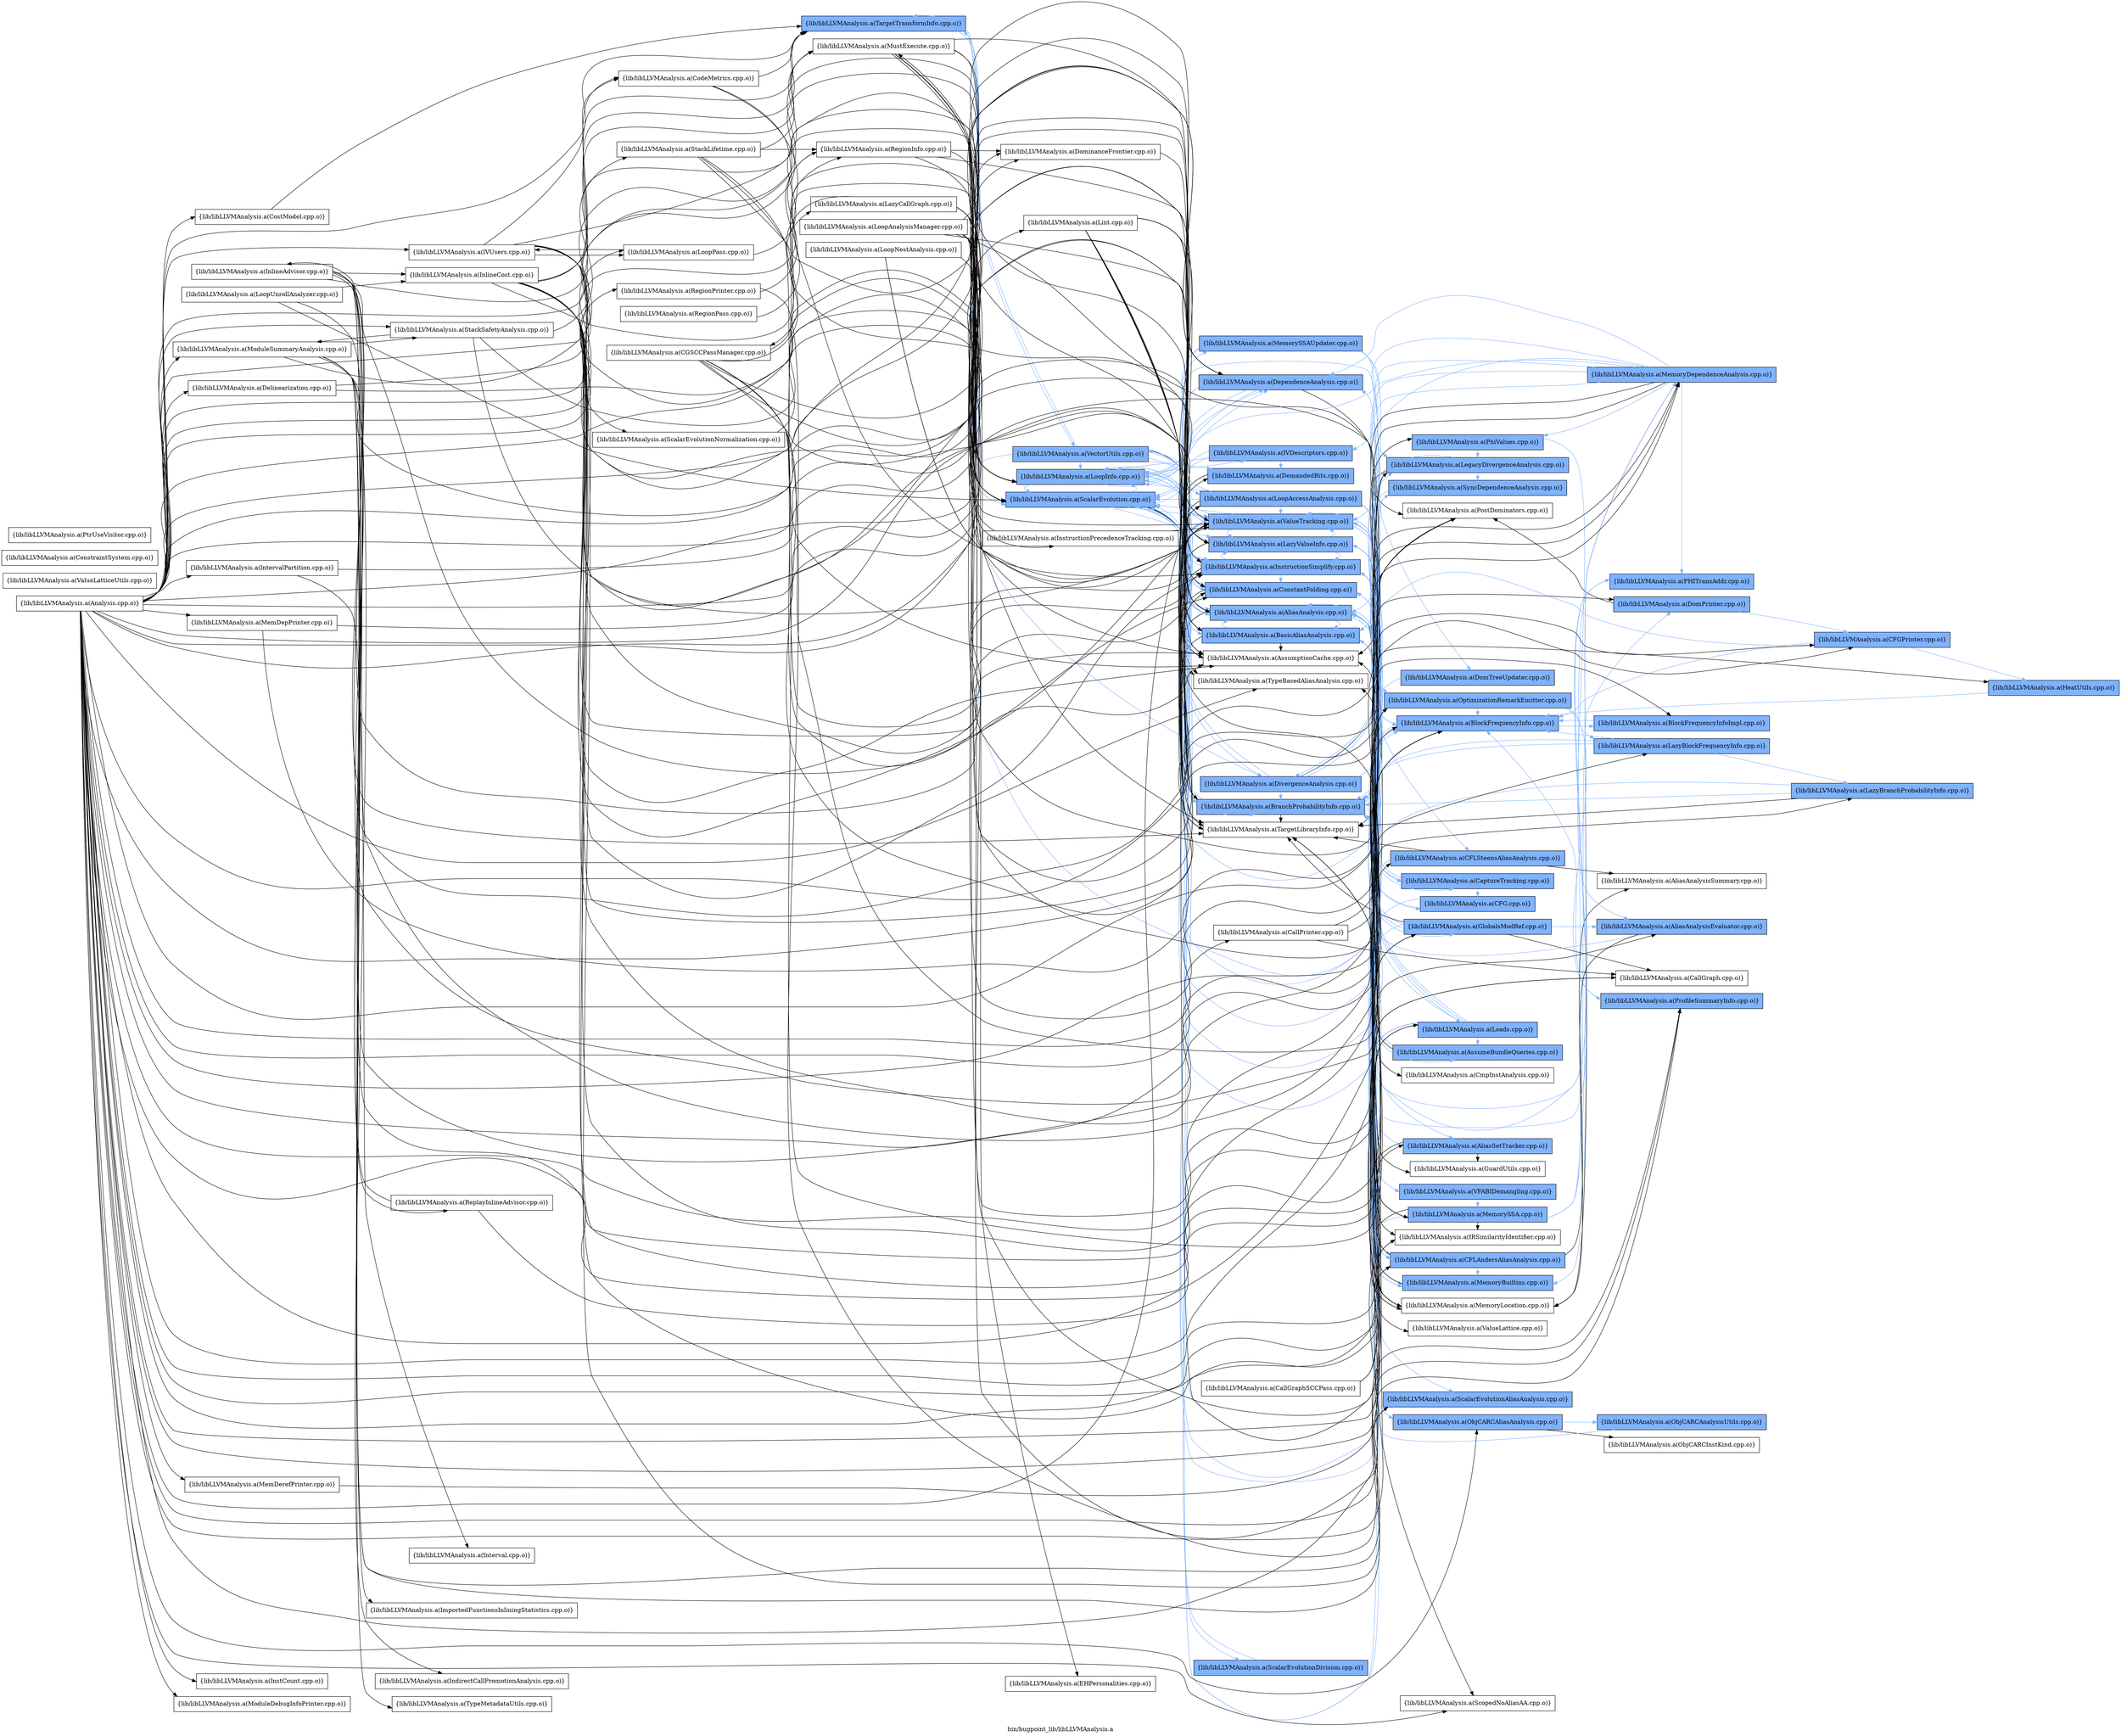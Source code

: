 digraph "bin/bugpoint_lib/libLLVMAnalysis.a" {
	label="bin/bugpoint_lib/libLLVMAnalysis.a";
	rankdir="LR"
	{ rank=same; Node0x564da8ba4a08;  }
	{ rank=same; Node0x564da8bb1258; Node0x564da8b9e1a8; Node0x564da8ba6da8;  }
	{ rank=same; Node0x564da8bb9f48; Node0x564da8ba7de8; Node0x564da8bab0d8; Node0x564da8bb0b28; Node0x564da8bafb88; Node0x564da8ba7528; Node0x564da8bad068; Node0x564da8ba89c8; Node0x564da8ba90f8; Node0x564da8ba9fa8; Node0x564da8ba9328; Node0x564da8ba9a08; Node0x564da8b9f238; Node0x564da8ba5188; Node0x564da8bba1c8; Node0x564da8ba9288; Node0x564da8babee8;  }
	{ rank=same; Node0x564da8bb0998; Node0x564da8b9d208; Node0x564da8ba83d8; Node0x564da8baa8b8; Node0x564da8ba10d8; Node0x564da8bb6578; Node0x564da8bb0358; Node0x564da8b9e838; Node0x564da8bb2068; Node0x564da8babf88; Node0x564da8badb08; Node0x564da8bbd0a8; Node0x564da8bb8e18; Node0x564da8b9ae18; Node0x564da8ba5728; Node0x564da8bb2478; Node0x564da8b9e3d8; Node0x564da8ba8298; Node0x564da8b9d988; Node0x564da8ba7168; Node0x564da8baef58; Node0x564da8ba7bb8; Node0x564da8bab498; Node0x564da8ba9648; Node0x564da8bae828; Node0x564da8bac668;  }
	{ rank=same; Node0x564da8ba77f8; Node0x564da8bb6d98; Node0x564da8b9e108; Node0x564da8bae9b8; Node0x564da8ba8d38; Node0x564da8b9c128; Node0x564da8bbac68; Node0x564da8b9a828; Node0x564da8b9edd8; Node0x564da8bbc428; Node0x564da8bab1c8;  }
	{ rank=same; Node0x564da8ba63a8; Node0x564da8ba80b8;  }
	{ rank=same; Node0x564da8ba4a08;  }
	{ rank=same; Node0x564da8bb1258; Node0x564da8b9e1a8; Node0x564da8ba6da8;  }
	{ rank=same; Node0x564da8bb9f48; Node0x564da8ba7de8; Node0x564da8bab0d8; Node0x564da8bb0b28; Node0x564da8bafb88; Node0x564da8ba7528; Node0x564da8bad068; Node0x564da8ba89c8; Node0x564da8ba90f8; Node0x564da8ba9fa8; Node0x564da8ba9328; Node0x564da8ba9a08; Node0x564da8b9f238; Node0x564da8ba5188; Node0x564da8bba1c8; Node0x564da8ba9288; Node0x564da8babee8;  }
	{ rank=same; Node0x564da8bb0998; Node0x564da8b9d208; Node0x564da8ba83d8; Node0x564da8baa8b8; Node0x564da8ba10d8; Node0x564da8bb6578; Node0x564da8bb0358; Node0x564da8b9e838; Node0x564da8bb2068; Node0x564da8babf88; Node0x564da8badb08; Node0x564da8bbd0a8; Node0x564da8bb8e18; Node0x564da8b9ae18; Node0x564da8ba5728; Node0x564da8bb2478; Node0x564da8b9e3d8; Node0x564da8ba8298; Node0x564da8b9d988; Node0x564da8ba7168; Node0x564da8baef58; Node0x564da8ba7bb8; Node0x564da8bab498; Node0x564da8ba9648; Node0x564da8bae828; Node0x564da8bac668;  }
	{ rank=same; Node0x564da8ba77f8; Node0x564da8bb6d98; Node0x564da8b9e108; Node0x564da8bae9b8; Node0x564da8ba8d38; Node0x564da8b9c128; Node0x564da8bbac68; Node0x564da8b9a828; Node0x564da8b9edd8; Node0x564da8bbc428; Node0x564da8bab1c8;  }
	{ rank=same; Node0x564da8ba63a8; Node0x564da8ba80b8;  }

	Node0x564da8ba4a08 [shape=record,shape=box,style=filled,fillcolor="0.600000,0.5,1",group=1,label="{lib/libLLVMAnalysis.a(TargetTransformInfo.cpp.o)}"];
	Node0x564da8ba4a08 -> Node0x564da8bb1258[color="0.600000 0.5 1"];
	Node0x564da8ba4a08 -> Node0x564da8b9e1a8[color="0.600000 0.5 1"];
	Node0x564da8ba4a08 -> Node0x564da8ba6da8[color="0.600000 0.5 1"];
	Node0x564da8bbd0a8 [shape=record,shape=box,style=filled,fillcolor="0.600000,0.5,1",group=1,label="{lib/libLLVMAnalysis.a(CFLSteensAliasAnalysis.cpp.o)}"];
	Node0x564da8bbd0a8 -> Node0x564da8bbac68;
	Node0x564da8bbd0a8 -> Node0x564da8ba5728[color="0.600000 0.5 1"];
	Node0x564da8bbd0a8 -> Node0x564da8baef58[color="0.600000 0.5 1"];
	Node0x564da8bbd0a8 -> Node0x564da8ba5188;
	Node0x564da8bbc1f8 [shape=record,shape=box,group=0,label="{lib/libLLVMAnalysis.a(CallPrinter.cpp.o)}"];
	Node0x564da8bbc1f8 -> Node0x564da8bbc428;
	Node0x564da8bbc1f8 -> Node0x564da8ba83d8;
	Node0x564da8bbc1f8 -> Node0x564da8bb2ce8;
	Node0x564da8bb8878 [shape=record,shape=box,group=0,label="{lib/libLLVMAnalysis.a(CostModel.cpp.o)}"];
	Node0x564da8bb8878 -> Node0x564da8ba4a08;
	Node0x564da8bb9f48 [shape=record,shape=box,style=filled,fillcolor="0.600000,0.5,1",group=1,label="{lib/libLLVMAnalysis.a(DependenceAnalysis.cpp.o)}"];
	Node0x564da8bb9f48 -> Node0x564da8bad068[color="0.600000 0.5 1"];
	Node0x564da8bb9f48 -> Node0x564da8ba89c8[color="0.600000 0.5 1"];
	Node0x564da8bb9f48 -> Node0x564da8bb1258[color="0.600000 0.5 1"];
	Node0x564da8bb9f48 -> Node0x564da8bb0998;
	Node0x564da8bb9f48 -> Node0x564da8b9e1a8[color="0.600000 0.5 1"];
	Node0x564da8bb9f48 -> Node0x564da8ba7528[color="0.600000 0.5 1"];
	Node0x564da8bb6d98 [shape=record,shape=box,style=filled,fillcolor="0.600000,0.5,1",group=1,label="{lib/libLLVMAnalysis.a(DomPrinter.cpp.o)}"];
	Node0x564da8bb6d98 -> Node0x564da8b9d208;
	Node0x564da8bb6d98 -> Node0x564da8ba63a8[color="0.600000 0.5 1"];
	Node0x564da8bad068 [shape=record,shape=box,style=filled,fillcolor="0.600000,0.5,1",group=1,label="{lib/libLLVMAnalysis.a(AliasAnalysis.cpp.o)}"];
	Node0x564da8bad068 -> Node0x564da8bbd0a8[color="0.600000 0.5 1"];
	Node0x564da8bad068 -> Node0x564da8bb8e18[color="0.600000 0.5 1"];
	Node0x564da8bad068 -> Node0x564da8b9ae18[color="0.600000 0.5 1"];
	Node0x564da8bad068 -> Node0x564da8ba89c8[color="0.600000 0.5 1"];
	Node0x564da8bad068 -> Node0x564da8ba5728[color="0.600000 0.5 1"];
	Node0x564da8bad068 -> Node0x564da8bb2478[color="0.600000 0.5 1"];
	Node0x564da8bad068 -> Node0x564da8bb0998;
	Node0x564da8bad068 -> Node0x564da8b9e3d8[color="0.600000 0.5 1"];
	Node0x564da8bad068 -> Node0x564da8ba5188;
	Node0x564da8bad068 -> Node0x564da8ba9288;
	Node0x564da8bad068 -> Node0x564da8ba8298;
	Node0x564da8bad068 -> Node0x564da8ba7528[color="0.600000 0.5 1"];
	Node0x564da8b9b9a8 [shape=record,shape=box,group=0,label="{lib/libLLVMAnalysis.a(MustExecute.cpp.o)}"];
	Node0x564da8b9b9a8 -> Node0x564da8b9b5e8;
	Node0x564da8b9b9a8 -> Node0x564da8b9d208;
	Node0x564da8b9b9a8 -> Node0x564da8ba83d8;
	Node0x564da8b9b9a8 -> Node0x564da8ba7de8;
	Node0x564da8b9b9a8 -> Node0x564da8bb1758;
	Node0x564da8b9b9a8 -> Node0x564da8ba9fa8;
	Node0x564da8b9b9a8 -> Node0x564da8ba9a08;
	Node0x564da8b9b9a8 -> Node0x564da8baa8b8;
	Node0x564da8b9b9a8 -> Node0x564da8bb1258;
	Node0x564da8b9b9a8 -> Node0x564da8ba7528;
	Node0x564da8b9ae18 [shape=record,shape=box,style=filled,fillcolor="0.600000,0.5,1",group=1,label="{lib/libLLVMAnalysis.a(ObjCARCAliasAnalysis.cpp.o)}"];
	Node0x564da8b9ae18 -> Node0x564da8b9a828[color="0.600000 0.5 1"];
	Node0x564da8b9ae18 -> Node0x564da8b9edd8;
	Node0x564da8b9ae18 -> Node0x564da8ba7528[color="0.600000 0.5 1"];
	Node0x564da8b9d208 [shape=record,shape=box,group=0,label="{lib/libLLVMAnalysis.a(PostDominators.cpp.o)}"];
	Node0x564da8bab1c8 [shape=record,shape=box,style=filled,fillcolor="0.600000,0.5,1",group=1,label="{lib/libLLVMAnalysis.a(AliasAnalysisEvaluator.cpp.o)}"];
	Node0x564da8bab1c8 -> Node0x564da8bad068[color="0.600000 0.5 1"];
	Node0x564da8bab1c8 -> Node0x564da8bb0998;
	Node0x564da8ba9648 [shape=record,shape=box,style=filled,fillcolor="0.600000,0.5,1",group=1,label="{lib/libLLVMAnalysis.a(AliasSetTracker.cpp.o)}"];
	Node0x564da8ba9648 -> Node0x564da8bad068[color="0.600000 0.5 1"];
	Node0x564da8ba9648 -> Node0x564da8bb2068;
	Node0x564da8ba9648 -> Node0x564da8bb0998;
	Node0x564da8baa2c8 [shape=record,shape=box,group=0,label="{lib/libLLVMAnalysis.a(Analysis.cpp.o)}"];
	Node0x564da8baa2c8 -> Node0x564da8bbd0a8;
	Node0x564da8baa2c8 -> Node0x564da8bbc428;
	Node0x564da8baa2c8 -> Node0x564da8bbc1f8;
	Node0x564da8baa2c8 -> Node0x564da8bb8878;
	Node0x564da8baa2c8 -> Node0x564da8bb8648;
	Node0x564da8baa2c8 -> Node0x564da8bba1c8;
	Node0x564da8baa2c8 -> Node0x564da8bb9f48;
	Node0x564da8baa2c8 -> Node0x564da8bb6d98;
	Node0x564da8baa2c8 -> Node0x564da8bad068;
	Node0x564da8baa2c8 -> Node0x564da8b9c8f8;
	Node0x564da8baa2c8 -> Node0x564da8b9b9a8;
	Node0x564da8baa2c8 -> Node0x564da8b9ae18;
	Node0x564da8baa2c8 -> Node0x564da8b9e838;
	Node0x564da8baa2c8 -> Node0x564da8b9d988;
	Node0x564da8baa2c8 -> Node0x564da8b9d208;
	Node0x564da8baa2c8 -> Node0x564da8bab1c8;
	Node0x564da8baa2c8 -> Node0x564da8ba9648;
	Node0x564da8baa2c8 -> Node0x564da8ba89c8;
	Node0x564da8baa2c8 -> Node0x564da8ba83d8;
	Node0x564da8baa2c8 -> Node0x564da8ba7de8;
	Node0x564da8baa2c8 -> Node0x564da8ba63a8;
	Node0x564da8baa2c8 -> Node0x564da8ba5728;
	Node0x564da8baa2c8 -> Node0x564da8bb0b78;
	Node0x564da8baa2c8 -> Node0x564da8bb2478;
	Node0x564da8baa2c8 -> Node0x564da8bae828;
	Node0x564da8baa2c8 -> Node0x564da8baf4a8;
	Node0x564da8baa2c8 -> Node0x564da8bafa98;
	Node0x564da8baa2c8 -> Node0x564da8bb07b8;
	Node0x564da8baa2c8 -> Node0x564da8ba80b8;
	Node0x564da8baa2c8 -> Node0x564da8ba8d38;
	Node0x564da8baa2c8 -> Node0x564da8ba9fa8;
	Node0x564da8baa2c8 -> Node0x564da8baa8b8;
	Node0x564da8baa2c8 -> Node0x564da8bacc08;
	Node0x564da8baa2c8 -> Node0x564da8bb1258;
	Node0x564da8baa2c8 -> Node0x564da8bb2fb8;
	Node0x564da8baa2c8 -> Node0x564da8bb27e8;
	Node0x564da8baa2c8 -> Node0x564da8bb20b8;
	Node0x564da8baa2c8 -> Node0x564da8bae9b8;
	Node0x564da8baa2c8 -> Node0x564da8bb0358;
	Node0x564da8baa2c8 -> Node0x564da8ba3108;
	Node0x564da8baa2c8 -> Node0x564da8b9a5f8;
	Node0x564da8baa2c8 -> Node0x564da8b9ae68;
	Node0x564da8baa2c8 -> Node0x564da8b9e1a8;
	Node0x564da8baa2c8 -> Node0x564da8b9e3d8;
	Node0x564da8baa2c8 -> Node0x564da8b9d938;
	Node0x564da8baa2c8 -> Node0x564da8ba4a08;
	Node0x564da8baa2c8 -> Node0x564da8ba9288;
	Node0x564da8baa2c8 -> Node0x564da8ba8298;
	Node0x564da8ba89c8 [shape=record,shape=box,style=filled,fillcolor="0.600000,0.5,1",group=1,label="{lib/libLLVMAnalysis.a(BasicAliasAnalysis.cpp.o)}"];
	Node0x564da8ba89c8 -> Node0x564da8bb8e18[color="0.600000 0.5 1"];
	Node0x564da8ba89c8 -> Node0x564da8bad068[color="0.600000 0.5 1"];
	Node0x564da8ba89c8 -> Node0x564da8b9d988[color="0.600000 0.5 1"];
	Node0x564da8ba89c8 -> Node0x564da8ba90f8;
	Node0x564da8ba89c8 -> Node0x564da8ba7168[color="0.600000 0.5 1"];
	Node0x564da8ba89c8 -> Node0x564da8baef58[color="0.600000 0.5 1"];
	Node0x564da8ba89c8 -> Node0x564da8bb0998;
	Node0x564da8ba89c8 -> Node0x564da8ba5188;
	Node0x564da8ba89c8 -> Node0x564da8ba7528[color="0.600000 0.5 1"];
	Node0x564da8ba63a8 [shape=record,shape=box,style=filled,fillcolor="0.600000,0.5,1",group=1,label="{lib/libLLVMAnalysis.a(CFGPrinter.cpp.o)}"];
	Node0x564da8ba63a8 -> Node0x564da8ba83d8[color="0.600000 0.5 1"];
	Node0x564da8ba63a8 -> Node0x564da8ba7de8[color="0.600000 0.5 1"];
	Node0x564da8ba63a8 -> Node0x564da8bb2ce8[color="0.600000 0.5 1"];
	Node0x564da8ba5728 [shape=record,shape=box,style=filled,fillcolor="0.600000,0.5,1",group=1,label="{lib/libLLVMAnalysis.a(CFLAndersAliasAnalysis.cpp.o)}"];
	Node0x564da8ba5728 -> Node0x564da8bbac68;
	Node0x564da8ba5728 -> Node0x564da8baef58[color="0.600000 0.5 1"];
	Node0x564da8ba5728 -> Node0x564da8ba5188;
	Node0x564da8bb2478 [shape=record,shape=box,style=filled,fillcolor="0.600000,0.5,1",group=1,label="{lib/libLLVMAnalysis.a(GlobalsModRef.cpp.o)}"];
	Node0x564da8bb2478 -> Node0x564da8bbc428;
	Node0x564da8bb2478 -> Node0x564da8bad068[color="0.600000 0.5 1"];
	Node0x564da8bb2478 -> Node0x564da8bab1c8[color="0.600000 0.5 1"];
	Node0x564da8bb2478 -> Node0x564da8baef58[color="0.600000 0.5 1"];
	Node0x564da8bb2478 -> Node0x564da8ba5188;
	Node0x564da8bb2478 -> Node0x564da8ba7528[color="0.600000 0.5 1"];
	Node0x564da8bafa98 [shape=record,shape=box,group=0,label="{lib/libLLVMAnalysis.a(InstCount.cpp.o)}"];
	Node0x564da8bb07b8 [shape=record,shape=box,group=0,label="{lib/libLLVMAnalysis.a(IntervalPartition.cpp.o)}"];
	Node0x564da8bb07b8 -> Node0x564da8bb0b78;
	Node0x564da8bb07b8 -> Node0x564da8ba2528;
	Node0x564da8ba9fa8 [shape=record,shape=box,style=filled,fillcolor="0.600000,0.5,1",group=1,label="{lib/libLLVMAnalysis.a(LazyValueInfo.cpp.o)}"];
	Node0x564da8ba9fa8 -> Node0x564da8ba90f8;
	Node0x564da8ba9fa8 -> Node0x564da8ba9328[color="0.600000 0.5 1"];
	Node0x564da8ba9fa8 -> Node0x564da8ba9a08[color="0.600000 0.5 1"];
	Node0x564da8ba9fa8 -> Node0x564da8ba5188;
	Node0x564da8ba9fa8 -> Node0x564da8ba7bb8;
	Node0x564da8ba9fa8 -> Node0x564da8ba7528[color="0.600000 0.5 1"];
	Node0x564da8baa8b8 [shape=record,shape=box,style=filled,fillcolor="0.600000,0.5,1",group=1,label="{lib/libLLVMAnalysis.a(LegacyDivergenceAnalysis.cpp.o)}"];
	Node0x564da8baa8b8 -> Node0x564da8b9d208;
	Node0x564da8baa8b8 -> Node0x564da8ba83d8[color="0.600000 0.5 1"];
	Node0x564da8baa8b8 -> Node0x564da8ba7de8[color="0.600000 0.5 1"];
	Node0x564da8baa8b8 -> Node0x564da8bab0d8[color="0.600000 0.5 1"];
	Node0x564da8baa8b8 -> Node0x564da8bb1258[color="0.600000 0.5 1"];
	Node0x564da8baa8b8 -> Node0x564da8ba10d8[color="0.600000 0.5 1"];
	Node0x564da8baa8b8 -> Node0x564da8ba4a08[color="0.600000 0.5 1"];
	Node0x564da8bacc08 [shape=record,shape=box,group=0,label="{lib/libLLVMAnalysis.a(Lint.cpp.o)}"];
	Node0x564da8bacc08 -> Node0x564da8bad068;
	Node0x564da8bacc08 -> Node0x564da8ba90f8;
	Node0x564da8bacc08 -> Node0x564da8ba9328;
	Node0x564da8bacc08 -> Node0x564da8ba9a08;
	Node0x564da8bacc08 -> Node0x564da8babf88;
	Node0x564da8bacc08 -> Node0x564da8bb0998;
	Node0x564da8bacc08 -> Node0x564da8ba5188;
	Node0x564da8bacc08 -> Node0x564da8ba7528;
	Node0x564da8bb27e8 [shape=record,shape=box,group=0,label="{lib/libLLVMAnalysis.a(MemDepPrinter.cpp.o)}"];
	Node0x564da8bb27e8 -> Node0x564da8bad068;
	Node0x564da8bb27e8 -> Node0x564da8bae9b8;
	Node0x564da8bb20b8 [shape=record,shape=box,group=0,label="{lib/libLLVMAnalysis.a(MemDerefPrinter.cpp.o)}"];
	Node0x564da8bb20b8 -> Node0x564da8babf88;
	Node0x564da8ba3108 [shape=record,shape=box,group=0,label="{lib/libLLVMAnalysis.a(ModuleDebugInfoPrinter.cpp.o)}"];
	Node0x564da8b9a5f8 [shape=record,shape=box,group=0,label="{lib/libLLVMAnalysis.a(RegionInfo.cpp.o)}"];
	Node0x564da8b9a5f8 -> Node0x564da8b9d208;
	Node0x564da8b9a5f8 -> Node0x564da8ba7de8;
	Node0x564da8b9a5f8 -> Node0x564da8bb0b78;
	Node0x564da8b9a5f8 -> Node0x564da8bb1258;
	Node0x564da8b9abe8 [shape=record,shape=box,group=0,label="{lib/libLLVMAnalysis.a(RegionPass.cpp.o)}"];
	Node0x564da8b9abe8 -> Node0x564da8b9a5f8;
	Node0x564da8b9ae68 [shape=record,shape=box,group=0,label="{lib/libLLVMAnalysis.a(RegionPrinter.cpp.o)}"];
	Node0x564da8b9ae68 -> Node0x564da8ba63a8;
	Node0x564da8b9ae68 -> Node0x564da8b9a5f8;
	Node0x564da8b9e1a8 [shape=record,shape=box,style=filled,fillcolor="0.600000,0.5,1",group=1,label="{lib/libLLVMAnalysis.a(ScalarEvolution.cpp.o)}"];
	Node0x564da8b9e1a8 -> Node0x564da8bb9f48[color="0.600000 0.5 1"];
	Node0x564da8b9e1a8 -> Node0x564da8bad068[color="0.600000 0.5 1"];
	Node0x564da8b9e1a8 -> Node0x564da8ba89c8[color="0.600000 0.5 1"];
	Node0x564da8b9e1a8 -> Node0x564da8ba90f8;
	Node0x564da8b9e1a8 -> Node0x564da8ba7de8[color="0.600000 0.5 1"];
	Node0x564da8b9e1a8 -> Node0x564da8ba9fa8[color="0.600000 0.5 1"];
	Node0x564da8b9e1a8 -> Node0x564da8ba9328[color="0.600000 0.5 1"];
	Node0x564da8b9e1a8 -> Node0x564da8ba9a08[color="0.600000 0.5 1"];
	Node0x564da8b9e1a8 -> Node0x564da8bb1258[color="0.600000 0.5 1"];
	Node0x564da8b9e1a8 -> Node0x564da8b9f238[color="0.600000 0.5 1"];
	Node0x564da8b9e1a8 -> Node0x564da8ba5188;
	Node0x564da8b9e1a8 -> Node0x564da8ba7528[color="0.600000 0.5 1"];
	Node0x564da8b9e3d8 [shape=record,shape=box,style=filled,fillcolor="0.600000,0.5,1",group=1,label="{lib/libLLVMAnalysis.a(ScalarEvolutionAliasAnalysis.cpp.o)}"];
	Node0x564da8b9e3d8 -> Node0x564da8b9e1a8[color="0.600000 0.5 1"];
	Node0x564da8ba5188 [shape=record,shape=box,group=0,label="{lib/libLLVMAnalysis.a(TargetLibraryInfo.cpp.o)}"];
	Node0x564da8ba9288 [shape=record,shape=box,group=0,label="{lib/libLLVMAnalysis.a(TypeBasedAliasAnalysis.cpp.o)}"];
	Node0x564da8ba8298 [shape=record,shape=box,group=0,label="{lib/libLLVMAnalysis.a(ScopedNoAliasAA.cpp.o)}"];
	Node0x564da8bb1758 [shape=record,shape=box,group=0,label="{lib/libLLVMAnalysis.a(EHPersonalities.cpp.o)}"];
	Node0x564da8ba6da8 [shape=record,shape=box,style=filled,fillcolor="0.600000,0.5,1",group=1,label="{lib/libLLVMAnalysis.a(VectorUtils.cpp.o)}"];
	Node0x564da8ba6da8 -> Node0x564da8bba1c8[color="0.600000 0.5 1"];
	Node0x564da8ba6da8 -> Node0x564da8bb1258[color="0.600000 0.5 1"];
	Node0x564da8ba6da8 -> Node0x564da8b9e1a8[color="0.600000 0.5 1"];
	Node0x564da8ba6da8 -> Node0x564da8ba4a08[color="0.600000 0.5 1"];
	Node0x564da8ba6da8 -> Node0x564da8ba9288;
	Node0x564da8ba6da8 -> Node0x564da8ba7528[color="0.600000 0.5 1"];
	Node0x564da8ba6da8 -> Node0x564da8babee8[color="0.600000 0.5 1"];
	Node0x564da8ba7528 [shape=record,shape=box,style=filled,fillcolor="0.600000,0.5,1",group=1,label="{lib/libLLVMAnalysis.a(ValueTracking.cpp.o)}"];
	Node0x564da8ba7528 -> Node0x564da8bad068[color="0.600000 0.5 1"];
	Node0x564da8ba7528 -> Node0x564da8b9e838[color="0.600000 0.5 1"];
	Node0x564da8ba7528 -> Node0x564da8ba90f8;
	Node0x564da8ba7528 -> Node0x564da8ba7de8[color="0.600000 0.5 1"];
	Node0x564da8ba7528 -> Node0x564da8bb2068;
	Node0x564da8ba7528 -> Node0x564da8ba9fa8[color="0.600000 0.5 1"];
	Node0x564da8ba7528 -> Node0x564da8ba9328[color="0.600000 0.5 1"];
	Node0x564da8ba7528 -> Node0x564da8ba9a08[color="0.600000 0.5 1"];
	Node0x564da8ba7528 -> Node0x564da8babf88[color="0.600000 0.5 1"];
	Node0x564da8ba7528 -> Node0x564da8badb08[color="0.600000 0.5 1"];
	Node0x564da8ba7528 -> Node0x564da8bb1258[color="0.600000 0.5 1"];
	Node0x564da8ba7528 -> Node0x564da8b9e1a8[color="0.600000 0.5 1"];
	Node0x564da8ba7528 -> Node0x564da8ba5188;
	Node0x564da8b9c128 [shape=record,shape=box,style=filled,fillcolor="0.600000,0.5,1",group=1,label="{lib/libLLVMAnalysis.a(ProfileSummaryInfo.cpp.o)}"];
	Node0x564da8b9c128 -> Node0x564da8ba83d8[color="0.600000 0.5 1"];
	Node0x564da8bb6578 [shape=record,shape=box,style=filled,fillcolor="0.600000,0.5,1",group=1,label="{lib/libLLVMAnalysis.a(DomTreeUpdater.cpp.o)}"];
	Node0x564da8bb6578 -> Node0x564da8ba7de8[color="0.600000 0.5 1"];
	Node0x564da8bb1258 [shape=record,shape=box,style=filled,fillcolor="0.600000,0.5,1",group=1,label="{lib/libLLVMAnalysis.a(LoopInfo.cpp.o)}"];
	Node0x564da8bb1258 -> Node0x564da8bb9f48[color="0.600000 0.5 1"];
	Node0x564da8bb1258 -> Node0x564da8ba7de8[color="0.600000 0.5 1"];
	Node0x564da8bb1258 -> Node0x564da8bab0d8[color="0.600000 0.5 1"];
	Node0x564da8bb1258 -> Node0x564da8bb0b28[color="0.600000 0.5 1"];
	Node0x564da8bb1258 -> Node0x564da8bafb88[color="0.600000 0.5 1"];
	Node0x564da8bb1258 -> Node0x564da8b9e1a8[color="0.600000 0.5 1"];
	Node0x564da8bb1258 -> Node0x564da8ba7528[color="0.600000 0.5 1"];
	Node0x564da8bb8e18 [shape=record,shape=box,style=filled,fillcolor="0.600000,0.5,1",group=1,label="{lib/libLLVMAnalysis.a(CaptureTracking.cpp.o)}"];
	Node0x564da8bb8e18 -> Node0x564da8bad068[color="0.600000 0.5 1"];
	Node0x564da8bb8e18 -> Node0x564da8ba7de8[color="0.600000 0.5 1"];
	Node0x564da8bb8e18 -> Node0x564da8ba7168[color="0.600000 0.5 1"];
	Node0x564da8bb8e18 -> Node0x564da8ba7528[color="0.600000 0.5 1"];
	Node0x564da8bb0998 [shape=record,shape=box,group=0,label="{lib/libLLVMAnalysis.a(MemoryLocation.cpp.o)}"];
	Node0x564da8bb0998 -> Node0x564da8ba5188;
	Node0x564da8bb0998 -> Node0x564da8ba9288;
	Node0x564da8bb2068 [shape=record,shape=box,group=0,label="{lib/libLLVMAnalysis.a(GuardUtils.cpp.o)}"];
	Node0x564da8bbc428 [shape=record,shape=box,group=0,label="{lib/libLLVMAnalysis.a(CallGraph.cpp.o)}"];
	Node0x564da8bb8648 [shape=record,shape=box,group=0,label="{lib/libLLVMAnalysis.a(Delinearization.cpp.o)}"];
	Node0x564da8bb8648 -> Node0x564da8bb1258;
	Node0x564da8bb8648 -> Node0x564da8b9e1a8;
	Node0x564da8bba1c8 [shape=record,shape=box,style=filled,fillcolor="0.600000,0.5,1",group=1,label="{lib/libLLVMAnalysis.a(DemandedBits.cpp.o)}"];
	Node0x564da8bba1c8 -> Node0x564da8ba90f8;
	Node0x564da8bba1c8 -> Node0x564da8ba7528[color="0.600000 0.5 1"];
	Node0x564da8b9c8f8 [shape=record,shape=box,group=0,label="{lib/libLLVMAnalysis.a(ModuleSummaryAnalysis.cpp.o)}"];
	Node0x564da8b9c8f8 -> Node0x564da8b9c178;
	Node0x564da8b9c8f8 -> Node0x564da8ba83d8;
	Node0x564da8b9c8f8 -> Node0x564da8ba77f8;
	Node0x564da8b9c8f8 -> Node0x564da8ba7de8;
	Node0x564da8b9c8f8 -> Node0x564da8bb1258;
	Node0x564da8b9c8f8 -> Node0x564da8b9c128;
	Node0x564da8b9c8f8 -> Node0x564da8b9d938;
	Node0x564da8b9c8f8 -> Node0x564da8ba8ab8;
	Node0x564da8b9e838 [shape=record,shape=box,style=filled,fillcolor="0.600000,0.5,1",group=1,label="{lib/libLLVMAnalysis.a(OptimizationRemarkEmitter.cpp.o)}"];
	Node0x564da8b9e838 -> Node0x564da8bad068[color="0.600000 0.5 1"];
	Node0x564da8b9e838 -> Node0x564da8ba83d8[color="0.600000 0.5 1"];
	Node0x564da8b9e838 -> Node0x564da8ba7de8[color="0.600000 0.5 1"];
	Node0x564da8b9e838 -> Node0x564da8ba8d38[color="0.600000 0.5 1"];
	Node0x564da8b9e838 -> Node0x564da8bb1258[color="0.600000 0.5 1"];
	Node0x564da8b9e838 -> Node0x564da8b9c128[color="0.600000 0.5 1"];
	Node0x564da8b9d988 [shape=record,shape=box,style=filled,fillcolor="0.600000,0.5,1",group=1,label="{lib/libLLVMAnalysis.a(PhiValues.cpp.o)}"];
	Node0x564da8b9d988 -> Node0x564da8bab1c8[color="0.600000 0.5 1"];
	Node0x564da8b9d988 -> Node0x564da8baa8b8[color="0.600000 0.5 1"];
	Node0x564da8ba83d8 [shape=record,shape=box,style=filled,fillcolor="0.600000,0.5,1",group=1,label="{lib/libLLVMAnalysis.a(BlockFrequencyInfo.cpp.o)}"];
	Node0x564da8ba83d8 -> Node0x564da8ba77f8[color="0.600000 0.5 1"];
	Node0x564da8ba83d8 -> Node0x564da8ba7de8[color="0.600000 0.5 1"];
	Node0x564da8ba83d8 -> Node0x564da8bb1258[color="0.600000 0.5 1"];
	Node0x564da8ba7de8 [shape=record,shape=box,style=filled,fillcolor="0.600000,0.5,1",group=1,label="{lib/libLLVMAnalysis.a(BranchProbabilityInfo.cpp.o)}"];
	Node0x564da8ba7de8 -> Node0x564da8b9d208;
	Node0x564da8ba7de8 -> Node0x564da8ba83d8[color="0.600000 0.5 1"];
	Node0x564da8ba7de8 -> Node0x564da8bb1258[color="0.600000 0.5 1"];
	Node0x564da8ba7de8 -> Node0x564da8ba5188;
	Node0x564da8bb0b78 [shape=record,shape=box,group=0,label="{lib/libLLVMAnalysis.a(DominanceFrontier.cpp.o)}"];
	Node0x564da8bb0b78 -> Node0x564da8ba7de8;
	Node0x564da8bae828 [shape=record,shape=box,group=0,label="{lib/libLLVMAnalysis.a(IRSimilarityIdentifier.cpp.o)}"];
	Node0x564da8baf4a8 [shape=record,shape=box,group=0,label="{lib/libLLVMAnalysis.a(IVUsers.cpp.o)}"];
	Node0x564da8baf4a8 -> Node0x564da8ba90f8;
	Node0x564da8baf4a8 -> Node0x564da8ba7de8;
	Node0x564da8baf4a8 -> Node0x564da8baeeb8;
	Node0x564da8baf4a8 -> Node0x564da8bb1258;
	Node0x564da8baf4a8 -> Node0x564da8bb2fb8;
	Node0x564da8baf4a8 -> Node0x564da8b9e1a8;
	Node0x564da8baf4a8 -> Node0x564da8b9cc68;
	Node0x564da8baf4a8 -> Node0x564da8ba7528;
	Node0x564da8ba80b8 [shape=record,shape=box,style=filled,fillcolor="0.600000,0.5,1",group=1,label="{lib/libLLVMAnalysis.a(LazyBranchProbabilityInfo.cpp.o)}"];
	Node0x564da8ba80b8 -> Node0x564da8ba7de8[color="0.600000 0.5 1"];
	Node0x564da8ba80b8 -> Node0x564da8bb1258[color="0.600000 0.5 1"];
	Node0x564da8ba80b8 -> Node0x564da8ba5188;
	Node0x564da8ba8d38 [shape=record,shape=box,style=filled,fillcolor="0.600000,0.5,1",group=1,label="{lib/libLLVMAnalysis.a(LazyBlockFrequencyInfo.cpp.o)}"];
	Node0x564da8ba8d38 -> Node0x564da8ba83d8[color="0.600000 0.5 1"];
	Node0x564da8ba8d38 -> Node0x564da8ba7de8[color="0.600000 0.5 1"];
	Node0x564da8ba8d38 -> Node0x564da8ba80b8[color="0.600000 0.5 1"];
	Node0x564da8ba8d38 -> Node0x564da8bb1258[color="0.600000 0.5 1"];
	Node0x564da8bb2fb8 [shape=record,shape=box,group=0,label="{lib/libLLVMAnalysis.a(LoopPass.cpp.o)}"];
	Node0x564da8bb2fb8 -> Node0x564da8baf4a8;
	Node0x564da8bb2fb8 -> Node0x564da8bb1258;
	Node0x564da8bae9b8 [shape=record,shape=box,style=filled,fillcolor="0.600000,0.5,1",group=1,label="{lib/libLLVMAnalysis.a(MemoryDependenceAnalysis.cpp.o)}"];
	Node0x564da8bae9b8 -> Node0x564da8bb9f48[color="0.600000 0.5 1"];
	Node0x564da8bae9b8 -> Node0x564da8bad068[color="0.600000 0.5 1"];
	Node0x564da8bae9b8 -> Node0x564da8b9e108[color="0.600000 0.5 1"];
	Node0x564da8bae9b8 -> Node0x564da8b9d988[color="0.600000 0.5 1"];
	Node0x564da8bae9b8 -> Node0x564da8ba89c8[color="0.600000 0.5 1"];
	Node0x564da8bae9b8 -> Node0x564da8ba90f8;
	Node0x564da8bae9b8 -> Node0x564da8ba7de8[color="0.600000 0.5 1"];
	Node0x564da8bae9b8 -> Node0x564da8bb1258[color="0.600000 0.5 1"];
	Node0x564da8bae9b8 -> Node0x564da8bb0b28[color="0.600000 0.5 1"];
	Node0x564da8bae9b8 -> Node0x564da8baef58[color="0.600000 0.5 1"];
	Node0x564da8bae9b8 -> Node0x564da8bb0998;
	Node0x564da8bae9b8 -> Node0x564da8ba5188;
	Node0x564da8bae9b8 -> Node0x564da8ba7528[color="0.600000 0.5 1"];
	Node0x564da8bb0358 [shape=record,shape=box,style=filled,fillcolor="0.600000,0.5,1",group=1,label="{lib/libLLVMAnalysis.a(MemorySSA.cpp.o)}"];
	Node0x564da8bb0358 -> Node0x564da8bb9f48[color="0.600000 0.5 1"];
	Node0x564da8bb0358 -> Node0x564da8bb6d98[color="0.600000 0.5 1"];
	Node0x564da8bb0358 -> Node0x564da8bad068[color="0.600000 0.5 1"];
	Node0x564da8bb0358 -> Node0x564da8b9e108[color="0.600000 0.5 1"];
	Node0x564da8bb0358 -> Node0x564da8ba89c8[color="0.600000 0.5 1"];
	Node0x564da8bb0358 -> Node0x564da8ba7de8[color="0.600000 0.5 1"];
	Node0x564da8bb0358 -> Node0x564da8ba5728[color="0.600000 0.5 1"];
	Node0x564da8bb0358 -> Node0x564da8bae828;
	Node0x564da8bb0358 -> Node0x564da8ba9fa8[color="0.600000 0.5 1"];
	Node0x564da8bb0358 -> Node0x564da8bb1258[color="0.600000 0.5 1"];
	Node0x564da8bb0358 -> Node0x564da8bae9b8[color="0.600000 0.5 1"];
	Node0x564da8bb0358 -> Node0x564da8bb0998;
	Node0x564da8b9d938 [shape=record,shape=box,group=0,label="{lib/libLLVMAnalysis.a(StackSafetyAnalysis.cpp.o)}"];
	Node0x564da8b9d938 -> Node0x564da8b9c8f8;
	Node0x564da8b9d938 -> Node0x564da8ba9fa8;
	Node0x564da8b9d938 -> Node0x564da8b9e1a8;
	Node0x564da8b9d938 -> Node0x564da8b9dc08;
	Node0x564da8ba90f8 [shape=record,shape=box,group=0,label="{lib/libLLVMAnalysis.a(AssumptionCache.cpp.o)}"];
	Node0x564da8ba7168 [shape=record,shape=box,style=filled,fillcolor="0.600000,0.5,1",group=1,label="{lib/libLLVMAnalysis.a(CFG.cpp.o)}"];
	Node0x564da8ba7168 -> Node0x564da8ba7de8[color="0.600000 0.5 1"];
	Node0x564da8ba7168 -> Node0x564da8bb1258[color="0.600000 0.5 1"];
	Node0x564da8baef58 [shape=record,shape=box,style=filled,fillcolor="0.600000,0.5,1",group=1,label="{lib/libLLVMAnalysis.a(MemoryBuiltins.cpp.o)}"];
	Node0x564da8baef58 -> Node0x564da8ba9328[color="0.600000 0.5 1"];
	Node0x564da8baef58 -> Node0x564da8ba5188;
	Node0x564da8baef58 -> Node0x564da8ba7528[color="0.600000 0.5 1"];
	Node0x564da8ba77f8 [shape=record,shape=box,style=filled,fillcolor="0.600000,0.5,1",group=1,label="{lib/libLLVMAnalysis.a(BlockFrequencyInfoImpl.cpp.o)}"];
	Node0x564da8ba77f8 -> Node0x564da8ba83d8[color="0.600000 0.5 1"];
	Node0x564da8bb2ce8 [shape=record,shape=box,style=filled,fillcolor="0.600000,0.5,1",group=1,label="{lib/libLLVMAnalysis.a(HeatUtils.cpp.o)}"];
	Node0x564da8bb2ce8 -> Node0x564da8ba83d8[color="0.600000 0.5 1"];
	Node0x564da8bbac68 [shape=record,shape=box,group=0,label="{lib/libLLVMAnalysis.a(AliasAnalysisSummary.cpp.o)}"];
	Node0x564da8baeeb8 [shape=record,shape=box,group=0,label="{lib/libLLVMAnalysis.a(CodeMetrics.cpp.o)}"];
	Node0x564da8baeeb8 -> Node0x564da8ba90f8;
	Node0x564da8baeeb8 -> Node0x564da8ba4a08;
	Node0x564da8baeeb8 -> Node0x564da8ba7528;
	Node0x564da8b9cc68 [shape=record,shape=box,group=0,label="{lib/libLLVMAnalysis.a(ScalarEvolutionNormalization.cpp.o)}"];
	Node0x564da8b9cc68 -> Node0x564da8b9e1a8;
	Node0x564da8ba2528 [shape=record,shape=box,group=0,label="{lib/libLLVMAnalysis.a(Interval.cpp.o)}"];
	Node0x564da8ba9328 [shape=record,shape=box,style=filled,fillcolor="0.600000,0.5,1",group=1,label="{lib/libLLVMAnalysis.a(ConstantFolding.cpp.o)}"];
	Node0x564da8ba9328 -> Node0x564da8ba5188;
	Node0x564da8ba9328 -> Node0x564da8ba7528[color="0.600000 0.5 1"];
	Node0x564da8ba9328 -> Node0x564da8ba6da8[color="0.600000 0.5 1"];
	Node0x564da8ba9a08 [shape=record,shape=box,style=filled,fillcolor="0.600000,0.5,1",group=1,label="{lib/libLLVMAnalysis.a(InstructionSimplify.cpp.o)}"];
	Node0x564da8ba9a08 -> Node0x564da8bb8e18[color="0.600000 0.5 1"];
	Node0x564da8ba9a08 -> Node0x564da8bad068[color="0.600000 0.5 1"];
	Node0x564da8ba9a08 -> Node0x564da8ba90f8;
	Node0x564da8ba9a08 -> Node0x564da8ba9fa8[color="0.600000 0.5 1"];
	Node0x564da8ba9a08 -> Node0x564da8ba9328[color="0.600000 0.5 1"];
	Node0x564da8ba9a08 -> Node0x564da8bab498;
	Node0x564da8ba9a08 -> Node0x564da8baef58[color="0.600000 0.5 1"];
	Node0x564da8ba9a08 -> Node0x564da8ba5188;
	Node0x564da8ba9a08 -> Node0x564da8ba7528[color="0.600000 0.5 1"];
	Node0x564da8ba9a08 -> Node0x564da8ba6da8[color="0.600000 0.5 1"];
	Node0x564da8ba7bb8 [shape=record,shape=box,group=0,label="{lib/libLLVMAnalysis.a(ValueLattice.cpp.o)}"];
	Node0x564da8bab498 [shape=record,shape=box,group=0,label="{lib/libLLVMAnalysis.a(CmpInstAnalysis.cpp.o)}"];
	Node0x564da8bab0d8 [shape=record,shape=box,style=filled,fillcolor="0.600000,0.5,1",group=1,label="{lib/libLLVMAnalysis.a(DivergenceAnalysis.cpp.o)}"];
	Node0x564da8bab0d8 -> Node0x564da8b9d208;
	Node0x564da8bab0d8 -> Node0x564da8ba83d8[color="0.600000 0.5 1"];
	Node0x564da8bab0d8 -> Node0x564da8ba7de8[color="0.600000 0.5 1"];
	Node0x564da8bab0d8 -> Node0x564da8baa8b8[color="0.600000 0.5 1"];
	Node0x564da8bab0d8 -> Node0x564da8bb1258[color="0.600000 0.5 1"];
	Node0x564da8bab0d8 -> Node0x564da8ba10d8[color="0.600000 0.5 1"];
	Node0x564da8bab0d8 -> Node0x564da8ba4a08[color="0.600000 0.5 1"];
	Node0x564da8ba10d8 [shape=record,shape=box,style=filled,fillcolor="0.600000,0.5,1",group=1,label="{lib/libLLVMAnalysis.a(SyncDependenceAnalysis.cpp.o)}"];
	Node0x564da8ba10d8 -> Node0x564da8ba83d8[color="0.600000 0.5 1"];
	Node0x564da8ba10d8 -> Node0x564da8bb1258[color="0.600000 0.5 1"];
	Node0x564da8babf88 [shape=record,shape=box,style=filled,fillcolor="0.600000,0.5,1",group=1,label="{lib/libLLVMAnalysis.a(Loads.cpp.o)}"];
	Node0x564da8babf88 -> Node0x564da8bad068[color="0.600000 0.5 1"];
	Node0x564da8babf88 -> Node0x564da8ba9328[color="0.600000 0.5 1"];
	Node0x564da8babf88 -> Node0x564da8badb08[color="0.600000 0.5 1"];
	Node0x564da8babf88 -> Node0x564da8bb1258[color="0.600000 0.5 1"];
	Node0x564da8babf88 -> Node0x564da8baef58[color="0.600000 0.5 1"];
	Node0x564da8babf88 -> Node0x564da8bb0998;
	Node0x564da8babf88 -> Node0x564da8b9e1a8[color="0.600000 0.5 1"];
	Node0x564da8babf88 -> Node0x564da8ba7528[color="0.600000 0.5 1"];
	Node0x564da8badb08 [shape=record,shape=box,style=filled,fillcolor="0.600000,0.5,1",group=1,label="{lib/libLLVMAnalysis.a(AssumeBundleQueries.cpp.o)}"];
	Node0x564da8badb08 -> Node0x564da8ba90f8;
	Node0x564da8badb08 -> Node0x564da8ba7528[color="0.600000 0.5 1"];
	Node0x564da8bb0b28 [shape=record,shape=box,style=filled,fillcolor="0.600000,0.5,1",group=1,label="{lib/libLLVMAnalysis.a(IVDescriptors.cpp.o)}"];
	Node0x564da8bb0b28 -> Node0x564da8bba1c8[color="0.600000 0.5 1"];
	Node0x564da8bb0b28 -> Node0x564da8bb1258[color="0.600000 0.5 1"];
	Node0x564da8bb0b28 -> Node0x564da8b9e1a8[color="0.600000 0.5 1"];
	Node0x564da8bb0b28 -> Node0x564da8ba7528[color="0.600000 0.5 1"];
	Node0x564da8bafb88 [shape=record,shape=box,style=filled,fillcolor="0.600000,0.5,1",group=1,label="{lib/libLLVMAnalysis.a(MemorySSAUpdater.cpp.o)}"];
	Node0x564da8bafb88 -> Node0x564da8bb6578[color="0.600000 0.5 1"];
	Node0x564da8bafb88 -> Node0x564da8ba7de8[color="0.600000 0.5 1"];
	Node0x564da8bafb88 -> Node0x564da8baa8b8[color="0.600000 0.5 1"];
	Node0x564da8bafb88 -> Node0x564da8bb1258[color="0.600000 0.5 1"];
	Node0x564da8bafb88 -> Node0x564da8bb0358[color="0.600000 0.5 1"];
	Node0x564da8b9e108 [shape=record,shape=box,style=filled,fillcolor="0.600000,0.5,1",group=1,label="{lib/libLLVMAnalysis.a(PHITransAddr.cpp.o)}"];
	Node0x564da8b9e108 -> Node0x564da8ba7de8[color="0.600000 0.5 1"];
	Node0x564da8b9e108 -> Node0x564da8ba9a08[color="0.600000 0.5 1"];
	Node0x564da8b9e108 -> Node0x564da8ba7528[color="0.600000 0.5 1"];
	Node0x564da8b9c178 [shape=record,shape=box,group=0,label="{lib/libLLVMAnalysis.a(IndirectCallPromotionAnalysis.cpp.o)}"];
	Node0x564da8ba8ab8 [shape=record,shape=box,group=0,label="{lib/libLLVMAnalysis.a(TypeMetadataUtils.cpp.o)}"];
	Node0x564da8b9b5e8 [shape=record,shape=box,group=0,label="{lib/libLLVMAnalysis.a(InstructionPrecedenceTracking.cpp.o)}"];
	Node0x564da8b9b5e8 -> Node0x564da8b9b9a8;
	Node0x564da8b9b5e8 -> Node0x564da8ba7528;
	Node0x564da8b9a828 [shape=record,shape=box,style=filled,fillcolor="0.600000,0.5,1",group=1,label="{lib/libLLVMAnalysis.a(ObjCARCAnalysisUtils.cpp.o)}"];
	Node0x564da8b9a828 -> Node0x564da8bad068[color="0.600000 0.5 1"];
	Node0x564da8b9edd8 [shape=record,shape=box,group=0,label="{lib/libLLVMAnalysis.a(ObjCARCInstKind.cpp.o)}"];
	Node0x564da8b9f238 [shape=record,shape=box,style=filled,fillcolor="0.600000,0.5,1",group=1,label="{lib/libLLVMAnalysis.a(ScalarEvolutionDivision.cpp.o)}"];
	Node0x564da8b9f238 -> Node0x564da8b9e1a8[color="0.600000 0.5 1"];
	Node0x564da8b9dc08 [shape=record,shape=box,group=0,label="{lib/libLLVMAnalysis.a(StackLifetime.cpp.o)}"];
	Node0x564da8b9dc08 -> Node0x564da8bb9f48;
	Node0x564da8b9dc08 -> Node0x564da8b9b9a8;
	Node0x564da8b9dc08 -> Node0x564da8ba9fa8;
	Node0x564da8b9dc08 -> Node0x564da8b9a5f8;
	Node0x564da8b9dc08 -> Node0x564da8ba7528;
	Node0x564da8babee8 [shape=record,shape=box,style=filled,fillcolor="0.600000,0.5,1",group=1,label="{lib/libLLVMAnalysis.a(LoopAccessAnalysis.cpp.o)}"];
	Node0x564da8babee8 -> Node0x564da8bad068[color="0.600000 0.5 1"];
	Node0x564da8babee8 -> Node0x564da8ba9648[color="0.600000 0.5 1"];
	Node0x564da8babee8 -> Node0x564da8bae828;
	Node0x564da8babee8 -> Node0x564da8bb1258[color="0.600000 0.5 1"];
	Node0x564da8babee8 -> Node0x564da8bb0998;
	Node0x564da8babee8 -> Node0x564da8b9e1a8[color="0.600000 0.5 1"];
	Node0x564da8babee8 -> Node0x564da8ba5188;
	Node0x564da8babee8 -> Node0x564da8ba7528[color="0.600000 0.5 1"];
	Node0x564da8babee8 -> Node0x564da8ba6da8[color="0.600000 0.5 1"];
	Node0x564da8babee8 -> Node0x564da8bac668[color="0.600000 0.5 1"];
	Node0x564da8bac668 [shape=record,shape=box,style=filled,fillcolor="0.600000,0.5,1",group=1,label="{lib/libLLVMAnalysis.a(VFABIDemangling.cpp.o)}"];
	Node0x564da8bac668 -> Node0x564da8bb0358[color="0.600000 0.5 1"];
	Node0x564da8baa9a8 [shape=record,shape=box,group=0,label="{lib/libLLVMAnalysis.a(InlineCost.cpp.o)}"];
	Node0x564da8baa9a8 -> Node0x564da8bb9f48;
	Node0x564da8baa9a8 -> Node0x564da8b9b9a8;
	Node0x564da8baa9a8 -> Node0x564da8b9e838;
	Node0x564da8baa9a8 -> Node0x564da8ba90f8;
	Node0x564da8baa9a8 -> Node0x564da8ba83d8;
	Node0x564da8baa9a8 -> Node0x564da8ba5728;
	Node0x564da8baa9a8 -> Node0x564da8baeeb8;
	Node0x564da8baa9a8 -> Node0x564da8ba9fa8;
	Node0x564da8baa9a8 -> Node0x564da8ba9328;
	Node0x564da8baa9a8 -> Node0x564da8ba9a08;
	Node0x564da8baa9a8 -> Node0x564da8baa8b8;
	Node0x564da8baa9a8 -> Node0x564da8bb1258;
	Node0x564da8baa9a8 -> Node0x564da8b9c128;
	Node0x564da8baa9a8 -> Node0x564da8ba4a08;
	Node0x564da8baa9a8 -> Node0x564da8ba7528;
	Node0x564da8baa9a8 -> Node0x564da8babee8;
	Node0x564da8ba1718 [shape=record,shape=box,group=0,label="{lib/libLLVMAnalysis.a(CallGraphSCCPass.cpp.o)}"];
	Node0x564da8ba1718 -> Node0x564da8bbc428;
	Node0x564da8ba1718 -> Node0x564da8bb2478;
	Node0x564da8bb93b8 [shape=record,shape=box,group=0,label="{lib/libLLVMAnalysis.a(InlineAdvisor.cpp.o)}"];
	Node0x564da8bb93b8 -> Node0x564da8b9e838;
	Node0x564da8bb93b8 -> Node0x564da8ba90f8;
	Node0x564da8bb93b8 -> Node0x564da8ba83d8;
	Node0x564da8bb93b8 -> Node0x564da8b9c128;
	Node0x564da8bb93b8 -> Node0x564da8ba5188;
	Node0x564da8bb93b8 -> Node0x564da8ba4a08;
	Node0x564da8bb93b8 -> Node0x564da8ba7528;
	Node0x564da8bb93b8 -> Node0x564da8baa9a8;
	Node0x564da8bb93b8 -> Node0x564da8bb9f98;
	Node0x564da8bb93b8 -> Node0x564da8bb9958;
	Node0x564da8bb9f98 [shape=record,shape=box,group=0,label="{lib/libLLVMAnalysis.a(ImportedFunctionsInliningStatistics.cpp.o)}"];
	Node0x564da8bb9958 [shape=record,shape=box,group=0,label="{lib/libLLVMAnalysis.a(ReplayInlineAdvisor.cpp.o)}"];
	Node0x564da8bb9958 -> Node0x564da8b9e838;
	Node0x564da8bb9958 -> Node0x564da8bb93b8;
	Node0x564da8bbb208 [shape=record,shape=box,group=0,label="{lib/libLLVMAnalysis.a(CGSCCPassManager.cpp.o)}"];
	Node0x564da8bbb208 -> Node0x564da8bb9f48;
	Node0x564da8bbb208 -> Node0x564da8bad068;
	Node0x564da8bbb208 -> Node0x564da8b9e838;
	Node0x564da8bbb208 -> Node0x564da8ba89c8;
	Node0x564da8bbb208 -> Node0x564da8bae828;
	Node0x564da8bbb208 -> Node0x564da8ba9328;
	Node0x564da8bbb208 -> Node0x564da8bb1258;
	Node0x564da8bbb208 -> Node0x564da8bae9b8;
	Node0x564da8bbb208 -> Node0x564da8babfd8;
	Node0x564da8babfd8 [shape=record,shape=box,group=0,label="{lib/libLLVMAnalysis.a(LazyCallGraph.cpp.o)}"];
	Node0x564da8babfd8 -> Node0x564da8ba9328;
	Node0x564da8babfd8 -> Node0x564da8bb1258;
	Node0x564da8babfd8 -> Node0x564da8b9e1a8;
	Node0x564da8babfd8 -> Node0x564da8ba5188;
	Node0x564da8babfd8 -> Node0x564da8bbb208;
	Node0x564da8ba5b88 [shape=record,shape=box,group=0,label="{lib/libLLVMAnalysis.a(ValueLatticeUtils.cpp.o)}"];
	Node0x564da8b97178 [shape=record,shape=box,group=0,label="{lib/libLLVMAnalysis.a(ConstraintSystem.cpp.o)}"];
	Node0x564da8ba1b28 [shape=record,shape=box,group=0,label="{lib/libLLVMAnalysis.a(LoopAnalysisManager.cpp.o)}"];
	Node0x564da8ba1b28 -> Node0x564da8bb9f48;
	Node0x564da8ba1b28 -> Node0x564da8bad068;
	Node0x564da8ba1b28 -> Node0x564da8ba89c8;
	Node0x564da8ba1b28 -> Node0x564da8ba90f8;
	Node0x564da8ba1b28 -> Node0x564da8bb2478;
	Node0x564da8ba1b28 -> Node0x564da8bb1258;
	Node0x564da8ba1b28 -> Node0x564da8bb0358;
	Node0x564da8ba1b28 -> Node0x564da8b9e1a8;
	Node0x564da8ba1b28 -> Node0x564da8b9e3d8;
	Node0x564da8bb3058 [shape=record,shape=box,group=0,label="{lib/libLLVMAnalysis.a(LoopNestAnalysis.cpp.o)}"];
	Node0x564da8bb3058 -> Node0x564da8bb1258;
	Node0x564da8bb3058 -> Node0x564da8ba7528;
	Node0x564da8bb3058 -> Node0x564da8babee8;
	Node0x564da8bb2d88 [shape=record,shape=box,group=0,label="{lib/libLLVMAnalysis.a(LoopUnrollAnalyzer.cpp.o)}"];
	Node0x564da8bb2d88 -> Node0x564da8ba9a08;
	Node0x564da8bb2d88 -> Node0x564da8b9e1a8;
	Node0x564da8bb2d88 -> Node0x564da8baa9a8;
	Node0x564da8bb2888 [shape=record,shape=box,group=0,label="{lib/libLLVMAnalysis.a(PtrUseVisitor.cpp.o)}"];
}
